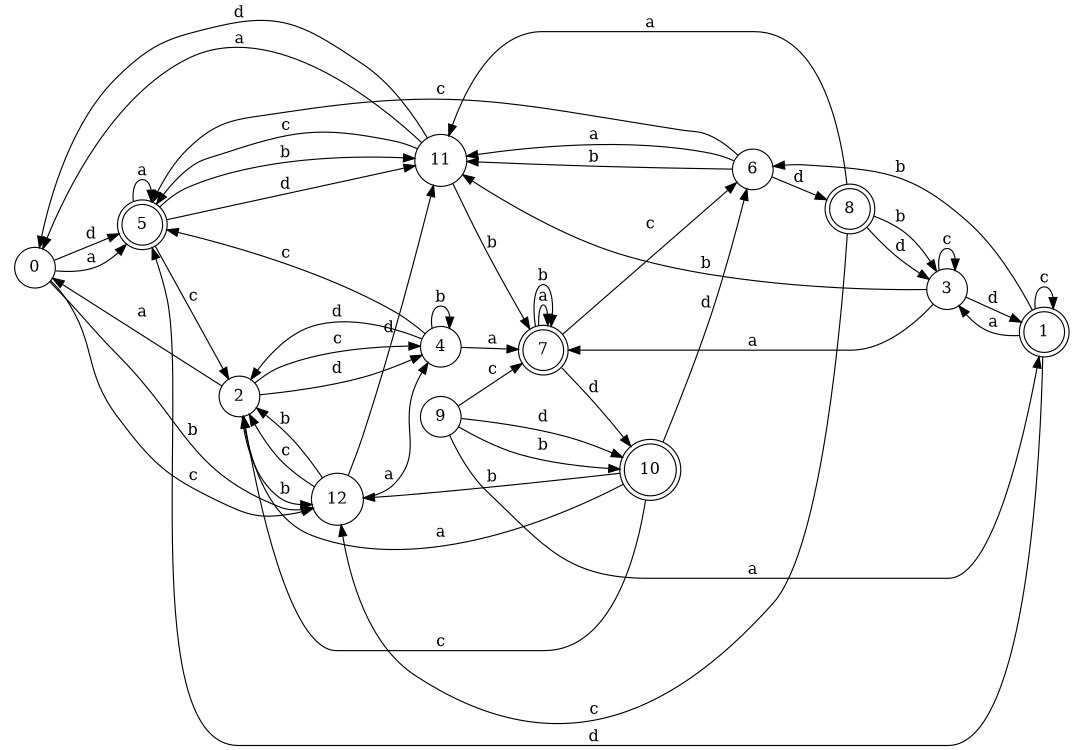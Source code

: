 digraph n11_8 {
__start0 [label="" shape="none"];

rankdir=LR;
size="8,5";

s0 [style="filled", color="black", fillcolor="white" shape="circle", label="0"];
s1 [style="rounded,filled", color="black", fillcolor="white" shape="doublecircle", label="1"];
s2 [style="filled", color="black", fillcolor="white" shape="circle", label="2"];
s3 [style="filled", color="black", fillcolor="white" shape="circle", label="3"];
s4 [style="filled", color="black", fillcolor="white" shape="circle", label="4"];
s5 [style="rounded,filled", color="black", fillcolor="white" shape="doublecircle", label="5"];
s6 [style="filled", color="black", fillcolor="white" shape="circle", label="6"];
s7 [style="rounded,filled", color="black", fillcolor="white" shape="doublecircle", label="7"];
s8 [style="rounded,filled", color="black", fillcolor="white" shape="doublecircle", label="8"];
s9 [style="filled", color="black", fillcolor="white" shape="circle", label="9"];
s10 [style="rounded,filled", color="black", fillcolor="white" shape="doublecircle", label="10"];
s11 [style="filled", color="black", fillcolor="white" shape="circle", label="11"];
s12 [style="filled", color="black", fillcolor="white" shape="circle", label="12"];
s0 -> s5 [label="a"];
s0 -> s12 [label="b"];
s0 -> s12 [label="c"];
s0 -> s5 [label="d"];
s1 -> s3 [label="a"];
s1 -> s6 [label="b"];
s1 -> s1 [label="c"];
s1 -> s5 [label="d"];
s2 -> s0 [label="a"];
s2 -> s12 [label="b"];
s2 -> s4 [label="c"];
s2 -> s4 [label="d"];
s3 -> s7 [label="a"];
s3 -> s11 [label="b"];
s3 -> s3 [label="c"];
s3 -> s1 [label="d"];
s4 -> s7 [label="a"];
s4 -> s4 [label="b"];
s4 -> s5 [label="c"];
s4 -> s2 [label="d"];
s5 -> s5 [label="a"];
s5 -> s11 [label="b"];
s5 -> s2 [label="c"];
s5 -> s11 [label="d"];
s6 -> s11 [label="a"];
s6 -> s11 [label="b"];
s6 -> s5 [label="c"];
s6 -> s8 [label="d"];
s7 -> s7 [label="a"];
s7 -> s7 [label="b"];
s7 -> s6 [label="c"];
s7 -> s10 [label="d"];
s8 -> s11 [label="a"];
s8 -> s3 [label="b"];
s8 -> s12 [label="c"];
s8 -> s3 [label="d"];
s9 -> s1 [label="a"];
s9 -> s10 [label="b"];
s9 -> s7 [label="c"];
s9 -> s10 [label="d"];
s10 -> s2 [label="a"];
s10 -> s12 [label="b"];
s10 -> s2 [label="c"];
s10 -> s6 [label="d"];
s11 -> s0 [label="a"];
s11 -> s7 [label="b"];
s11 -> s5 [label="c"];
s11 -> s0 [label="d"];
s12 -> s4 [label="a"];
s12 -> s2 [label="b"];
s12 -> s2 [label="c"];
s12 -> s11 [label="d"];

}